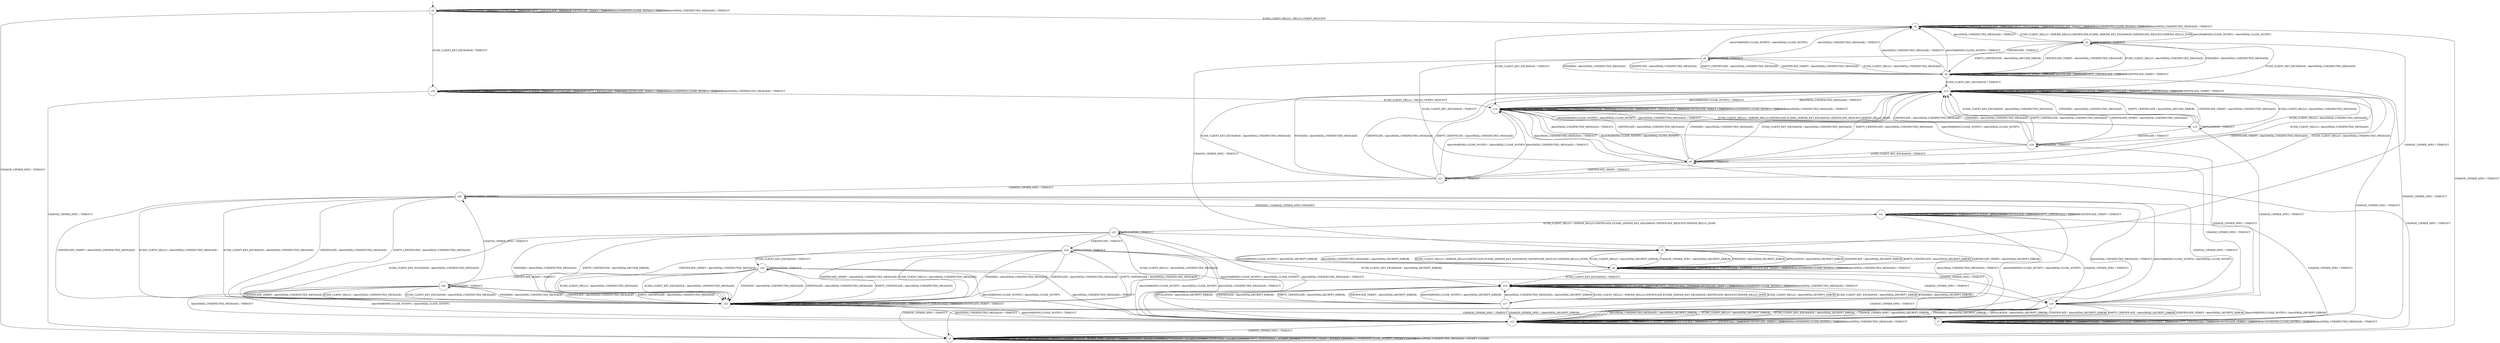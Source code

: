 digraph g {

	s0 [shape="circle" label="s0"];
	s1 [shape="circle" label="s1"];
	s2 [shape="circle" label="s2"];
	s3 [shape="circle" label="s3"];
	s4 [shape="circle" label="s4"];
	s5 [shape="circle" label="s5"];
	s6 [shape="circle" label="s6"];
	s7 [shape="circle" label="s7"];
	s8 [shape="circle" label="s8"];
	s9 [shape="circle" label="s9"];
	s10 [shape="circle" label="s10"];
	s11 [shape="circle" label="s11"];
	s12 [shape="circle" label="s12"];
	s13 [shape="circle" label="s13"];
	s14 [shape="circle" label="s14"];
	s15 [shape="circle" label="s15"];
	s16 [shape="circle" label="s16"];
	s17 [shape="circle" label="s17"];
	s18 [shape="circle" label="s18"];
	s19 [shape="circle" label="s19"];
	s20 [shape="circle" label="s20"];
	s21 [shape="circle" label="s21"];
	s22 [shape="circle" label="s22"];
	s23 [shape="circle" label="s23"];
	s24 [shape="circle" label="s24"];
	s25 [shape="circle" label="s25"];
	s26 [shape="circle" label="s26"];
	s0 -> s2 [label="ECDH_CLIENT_HELLO / HELLO_VERIFY_REQUEST"];
	s0 -> s18 [label="ECDH_CLIENT_KEY_EXCHANGE / TIMEOUT"];
	s0 -> s1 [label="CHANGE_CIPHER_SPEC / TIMEOUT"];
	s0 -> s0 [label="FINISHED / TIMEOUT"];
	s0 -> s0 [label="APPLICATION / TIMEOUT"];
	s0 -> s0 [label="CERTIFICATE / TIMEOUT"];
	s0 -> s0 [label="EMPTY_CERTIFICATE / TIMEOUT"];
	s0 -> s0 [label="CERTIFICATE_VERIFY / TIMEOUT"];
	s0 -> s0 [label="Alert(WARNING,CLOSE_NOTIFY) / TIMEOUT"];
	s0 -> s0 [label="Alert(FATAL,UNEXPECTED_MESSAGE) / TIMEOUT"];
	s1 -> s1 [label="ECDH_CLIENT_HELLO / SOCKET_CLOSED"];
	s1 -> s1 [label="ECDH_CLIENT_KEY_EXCHANGE / SOCKET_CLOSED"];
	s1 -> s1 [label="CHANGE_CIPHER_SPEC / SOCKET_CLOSED"];
	s1 -> s1 [label="FINISHED / SOCKET_CLOSED"];
	s1 -> s1 [label="APPLICATION / SOCKET_CLOSED"];
	s1 -> s1 [label="CERTIFICATE / SOCKET_CLOSED"];
	s1 -> s1 [label="EMPTY_CERTIFICATE / SOCKET_CLOSED"];
	s1 -> s1 [label="CERTIFICATE_VERIFY / SOCKET_CLOSED"];
	s1 -> s1 [label="Alert(WARNING,CLOSE_NOTIFY) / SOCKET_CLOSED"];
	s1 -> s1 [label="Alert(FATAL,UNEXPECTED_MESSAGE) / SOCKET_CLOSED"];
	s2 -> s3 [label="ECDH_CLIENT_HELLO / SERVER_HELLO,CERTIFICATE,ECDHE_SERVER_KEY_EXCHANGE,CERTIFICATE_REQUEST,SERVER_HELLO_DONE"];
	s2 -> s14 [label="ECDH_CLIENT_KEY_EXCHANGE / TIMEOUT"];
	s2 -> s1 [label="CHANGE_CIPHER_SPEC / TIMEOUT"];
	s2 -> s2 [label="FINISHED / TIMEOUT"];
	s2 -> s2 [label="APPLICATION / TIMEOUT"];
	s2 -> s2 [label="CERTIFICATE / TIMEOUT"];
	s2 -> s2 [label="EMPTY_CERTIFICATE / TIMEOUT"];
	s2 -> s2 [label="CERTIFICATE_VERIFY / TIMEOUT"];
	s2 -> s2 [label="Alert(WARNING,CLOSE_NOTIFY) / TIMEOUT"];
	s2 -> s2 [label="Alert(FATAL,UNEXPECTED_MESSAGE) / TIMEOUT"];
	s3 -> s4 [label="ECDH_CLIENT_HELLO / Alert(FATAL,UNEXPECTED_MESSAGE)"];
	s3 -> s13 [label="ECDH_CLIENT_KEY_EXCHANGE / Alert(FATAL,UNEXPECTED_MESSAGE)"];
	s3 -> s5 [label="CHANGE_CIPHER_SPEC / TIMEOUT"];
	s3 -> s4 [label="FINISHED / Alert(FATAL,UNEXPECTED_MESSAGE)"];
	s3 -> s3 [label="APPLICATION / TIMEOUT"];
	s3 -> s8 [label="CERTIFICATE / TIMEOUT"];
	s3 -> s4 [label="EMPTY_CERTIFICATE / Alert(FATAL,DECODE_ERROR)"];
	s3 -> s4 [label="CERTIFICATE_VERIFY / Alert(FATAL,UNEXPECTED_MESSAGE)"];
	s3 -> s2 [label="Alert(WARNING,CLOSE_NOTIFY) / Alert(FATAL,CLOSE_NOTIFY)"];
	s3 -> s2 [label="Alert(FATAL,UNEXPECTED_MESSAGE) / TIMEOUT"];
	s4 -> s4 [label="ECDH_CLIENT_HELLO / TIMEOUT"];
	s4 -> s13 [label="ECDH_CLIENT_KEY_EXCHANGE / TIMEOUT"];
	s4 -> s7 [label="CHANGE_CIPHER_SPEC / TIMEOUT"];
	s4 -> s4 [label="FINISHED / TIMEOUT"];
	s4 -> s4 [label="APPLICATION / TIMEOUT"];
	s4 -> s4 [label="CERTIFICATE / TIMEOUT"];
	s4 -> s4 [label="EMPTY_CERTIFICATE / TIMEOUT"];
	s4 -> s4 [label="CERTIFICATE_VERIFY / TIMEOUT"];
	s4 -> s2 [label="Alert(WARNING,CLOSE_NOTIFY) / TIMEOUT"];
	s4 -> s2 [label="Alert(FATAL,UNEXPECTED_MESSAGE) / TIMEOUT"];
	s5 -> s6 [label="ECDH_CLIENT_HELLO / Alert(FATAL,DECRYPT_ERROR)"];
	s5 -> s16 [label="ECDH_CLIENT_KEY_EXCHANGE / Alert(FATAL,DECRYPT_ERROR)"];
	s5 -> s6 [label="CHANGE_CIPHER_SPEC / Alert(FATAL,DECRYPT_ERROR)"];
	s5 -> s6 [label="FINISHED / Alert(FATAL,DECRYPT_ERROR)"];
	s5 -> s6 [label="APPLICATION / Alert(FATAL,DECRYPT_ERROR)"];
	s5 -> s6 [label="CERTIFICATE / Alert(FATAL,DECRYPT_ERROR)"];
	s5 -> s6 [label="EMPTY_CERTIFICATE / Alert(FATAL,DECRYPT_ERROR)"];
	s5 -> s6 [label="CERTIFICATE_VERIFY / Alert(FATAL,DECRYPT_ERROR)"];
	s5 -> s6 [label="Alert(WARNING,CLOSE_NOTIFY) / Alert(FATAL,DECRYPT_ERROR)"];
	s5 -> s6 [label="Alert(FATAL,UNEXPECTED_MESSAGE) / Alert(FATAL,DECRYPT_ERROR)"];
	s6 -> s5 [label="ECDH_CLIENT_HELLO / SERVER_HELLO,CERTIFICATE,ECDHE_SERVER_KEY_EXCHANGE,CERTIFICATE_REQUEST,SERVER_HELLO_DONE"];
	s6 -> s16 [label="ECDH_CLIENT_KEY_EXCHANGE / TIMEOUT"];
	s6 -> s1 [label="CHANGE_CIPHER_SPEC / TIMEOUT"];
	s6 -> s6 [label="FINISHED / TIMEOUT"];
	s6 -> s6 [label="APPLICATION / TIMEOUT"];
	s6 -> s6 [label="CERTIFICATE / TIMEOUT"];
	s6 -> s6 [label="EMPTY_CERTIFICATE / TIMEOUT"];
	s6 -> s6 [label="CERTIFICATE_VERIFY / TIMEOUT"];
	s6 -> s6 [label="Alert(WARNING,CLOSE_NOTIFY) / TIMEOUT"];
	s6 -> s6 [label="Alert(FATAL,UNEXPECTED_MESSAGE) / TIMEOUT"];
	s7 -> s7 [label="ECDH_CLIENT_HELLO / TIMEOUT"];
	s7 -> s7 [label="ECDH_CLIENT_KEY_EXCHANGE / TIMEOUT"];
	s7 -> s7 [label="CHANGE_CIPHER_SPEC / TIMEOUT"];
	s7 -> s7 [label="FINISHED / TIMEOUT"];
	s7 -> s7 [label="APPLICATION / TIMEOUT"];
	s7 -> s7 [label="CERTIFICATE / TIMEOUT"];
	s7 -> s7 [label="EMPTY_CERTIFICATE / TIMEOUT"];
	s7 -> s7 [label="CERTIFICATE_VERIFY / TIMEOUT"];
	s7 -> s7 [label="Alert(WARNING,CLOSE_NOTIFY) / TIMEOUT"];
	s7 -> s7 [label="Alert(FATAL,UNEXPECTED_MESSAGE) / TIMEOUT"];
	s8 -> s4 [label="ECDH_CLIENT_HELLO / Alert(FATAL,UNEXPECTED_MESSAGE)"];
	s8 -> s9 [label="ECDH_CLIENT_KEY_EXCHANGE / TIMEOUT"];
	s8 -> s5 [label="CHANGE_CIPHER_SPEC / TIMEOUT"];
	s8 -> s4 [label="FINISHED / Alert(FATAL,UNEXPECTED_MESSAGE)"];
	s8 -> s8 [label="APPLICATION / TIMEOUT"];
	s8 -> s4 [label="CERTIFICATE / Alert(FATAL,UNEXPECTED_MESSAGE)"];
	s8 -> s4 [label="EMPTY_CERTIFICATE / Alert(FATAL,UNEXPECTED_MESSAGE)"];
	s8 -> s4 [label="CERTIFICATE_VERIFY / Alert(FATAL,UNEXPECTED_MESSAGE)"];
	s8 -> s2 [label="Alert(WARNING,CLOSE_NOTIFY) / Alert(FATAL,CLOSE_NOTIFY)"];
	s8 -> s2 [label="Alert(FATAL,UNEXPECTED_MESSAGE) / TIMEOUT"];
	s9 -> s13 [label="ECDH_CLIENT_HELLO / Alert(FATAL,UNEXPECTED_MESSAGE)"];
	s9 -> s13 [label="ECDH_CLIENT_KEY_EXCHANGE / Alert(FATAL,UNEXPECTED_MESSAGE)"];
	s9 -> s10 [label="CHANGE_CIPHER_SPEC / TIMEOUT"];
	s9 -> s13 [label="FINISHED / Alert(FATAL,UNEXPECTED_MESSAGE)"];
	s9 -> s9 [label="APPLICATION / TIMEOUT"];
	s9 -> s13 [label="CERTIFICATE / Alert(FATAL,UNEXPECTED_MESSAGE)"];
	s9 -> s13 [label="EMPTY_CERTIFICATE / Alert(FATAL,UNEXPECTED_MESSAGE)"];
	s9 -> s11 [label="CERTIFICATE_VERIFY / TIMEOUT"];
	s9 -> s14 [label="Alert(WARNING,CLOSE_NOTIFY) / Alert(FATAL,CLOSE_NOTIFY)"];
	s9 -> s14 [label="Alert(FATAL,UNEXPECTED_MESSAGE) / TIMEOUT"];
	s10 -> s12 [label="ECDH_CLIENT_HELLO / Alert(FATAL,DECRYPT_ERROR)"];
	s10 -> s12 [label="ECDH_CLIENT_KEY_EXCHANGE / Alert(FATAL,DECRYPT_ERROR)"];
	s10 -> s12 [label="CHANGE_CIPHER_SPEC / Alert(FATAL,DECRYPT_ERROR)"];
	s10 -> s12 [label="FINISHED / Alert(FATAL,DECRYPT_ERROR)"];
	s10 -> s12 [label="APPLICATION / Alert(FATAL,DECRYPT_ERROR)"];
	s10 -> s12 [label="CERTIFICATE / Alert(FATAL,DECRYPT_ERROR)"];
	s10 -> s12 [label="EMPTY_CERTIFICATE / Alert(FATAL,DECRYPT_ERROR)"];
	s10 -> s12 [label="CERTIFICATE_VERIFY / Alert(FATAL,DECRYPT_ERROR)"];
	s10 -> s12 [label="Alert(WARNING,CLOSE_NOTIFY) / Alert(FATAL,DECRYPT_ERROR)"];
	s10 -> s12 [label="Alert(FATAL,UNEXPECTED_MESSAGE) / Alert(FATAL,DECRYPT_ERROR)"];
	s11 -> s13 [label="ECDH_CLIENT_HELLO / Alert(FATAL,UNEXPECTED_MESSAGE)"];
	s11 -> s13 [label="ECDH_CLIENT_KEY_EXCHANGE / Alert(FATAL,UNEXPECTED_MESSAGE)"];
	s11 -> s20 [label="CHANGE_CIPHER_SPEC / TIMEOUT"];
	s11 -> s13 [label="FINISHED / Alert(FATAL,UNEXPECTED_MESSAGE)"];
	s11 -> s11 [label="APPLICATION / TIMEOUT"];
	s11 -> s13 [label="CERTIFICATE / Alert(FATAL,UNEXPECTED_MESSAGE)"];
	s11 -> s13 [label="EMPTY_CERTIFICATE / Alert(FATAL,UNEXPECTED_MESSAGE)"];
	s11 -> s13 [label="CERTIFICATE_VERIFY / Alert(FATAL,UNEXPECTED_MESSAGE)"];
	s11 -> s14 [label="Alert(WARNING,CLOSE_NOTIFY) / Alert(FATAL,CLOSE_NOTIFY)"];
	s11 -> s14 [label="Alert(FATAL,UNEXPECTED_MESSAGE) / TIMEOUT"];
	s12 -> s12 [label="ECDH_CLIENT_HELLO / TIMEOUT"];
	s12 -> s12 [label="ECDH_CLIENT_KEY_EXCHANGE / TIMEOUT"];
	s12 -> s1 [label="CHANGE_CIPHER_SPEC / TIMEOUT"];
	s12 -> s12 [label="FINISHED / TIMEOUT"];
	s12 -> s12 [label="APPLICATION / TIMEOUT"];
	s12 -> s12 [label="CERTIFICATE / TIMEOUT"];
	s12 -> s12 [label="EMPTY_CERTIFICATE / TIMEOUT"];
	s12 -> s12 [label="CERTIFICATE_VERIFY / TIMEOUT"];
	s12 -> s12 [label="Alert(WARNING,CLOSE_NOTIFY) / TIMEOUT"];
	s12 -> s12 [label="Alert(FATAL,UNEXPECTED_MESSAGE) / TIMEOUT"];
	s13 -> s13 [label="ECDH_CLIENT_HELLO / TIMEOUT"];
	s13 -> s13 [label="ECDH_CLIENT_KEY_EXCHANGE / TIMEOUT"];
	s13 -> s7 [label="CHANGE_CIPHER_SPEC / TIMEOUT"];
	s13 -> s13 [label="FINISHED / TIMEOUT"];
	s13 -> s13 [label="APPLICATION / TIMEOUT"];
	s13 -> s13 [label="CERTIFICATE / TIMEOUT"];
	s13 -> s13 [label="EMPTY_CERTIFICATE / TIMEOUT"];
	s13 -> s13 [label="CERTIFICATE_VERIFY / TIMEOUT"];
	s13 -> s14 [label="Alert(WARNING,CLOSE_NOTIFY) / TIMEOUT"];
	s13 -> s14 [label="Alert(FATAL,UNEXPECTED_MESSAGE) / TIMEOUT"];
	s14 -> s15 [label="ECDH_CLIENT_HELLO / SERVER_HELLO,CERTIFICATE,ECDHE_SERVER_KEY_EXCHANGE,CERTIFICATE_REQUEST,SERVER_HELLO_DONE"];
	s14 -> s14 [label="ECDH_CLIENT_KEY_EXCHANGE / TIMEOUT"];
	s14 -> s1 [label="CHANGE_CIPHER_SPEC / TIMEOUT"];
	s14 -> s14 [label="FINISHED / TIMEOUT"];
	s14 -> s14 [label="APPLICATION / TIMEOUT"];
	s14 -> s14 [label="CERTIFICATE / TIMEOUT"];
	s14 -> s14 [label="EMPTY_CERTIFICATE / TIMEOUT"];
	s14 -> s14 [label="CERTIFICATE_VERIFY / TIMEOUT"];
	s14 -> s14 [label="Alert(WARNING,CLOSE_NOTIFY) / TIMEOUT"];
	s14 -> s14 [label="Alert(FATAL,UNEXPECTED_MESSAGE) / TIMEOUT"];
	s15 -> s13 [label="ECDH_CLIENT_HELLO / Alert(FATAL,UNEXPECTED_MESSAGE)"];
	s15 -> s13 [label="ECDH_CLIENT_KEY_EXCHANGE / Alert(FATAL,UNEXPECTED_MESSAGE)"];
	s15 -> s10 [label="CHANGE_CIPHER_SPEC / TIMEOUT"];
	s15 -> s13 [label="FINISHED / Alert(FATAL,UNEXPECTED_MESSAGE)"];
	s15 -> s15 [label="APPLICATION / TIMEOUT"];
	s15 -> s19 [label="CERTIFICATE / TIMEOUT"];
	s15 -> s13 [label="EMPTY_CERTIFICATE / Alert(FATAL,DECODE_ERROR)"];
	s15 -> s13 [label="CERTIFICATE_VERIFY / Alert(FATAL,UNEXPECTED_MESSAGE)"];
	s15 -> s14 [label="Alert(WARNING,CLOSE_NOTIFY) / Alert(FATAL,CLOSE_NOTIFY)"];
	s15 -> s14 [label="Alert(FATAL,UNEXPECTED_MESSAGE) / TIMEOUT"];
	s16 -> s17 [label="ECDH_CLIENT_HELLO / SERVER_HELLO,CERTIFICATE,ECDHE_SERVER_KEY_EXCHANGE,CERTIFICATE_REQUEST,SERVER_HELLO_DONE"];
	s16 -> s16 [label="ECDH_CLIENT_KEY_EXCHANGE / TIMEOUT"];
	s16 -> s1 [label="CHANGE_CIPHER_SPEC / TIMEOUT"];
	s16 -> s16 [label="FINISHED / TIMEOUT"];
	s16 -> s16 [label="APPLICATION / TIMEOUT"];
	s16 -> s16 [label="CERTIFICATE / TIMEOUT"];
	s16 -> s16 [label="EMPTY_CERTIFICATE / TIMEOUT"];
	s16 -> s16 [label="CERTIFICATE_VERIFY / TIMEOUT"];
	s16 -> s16 [label="Alert(WARNING,CLOSE_NOTIFY) / TIMEOUT"];
	s16 -> s16 [label="Alert(FATAL,UNEXPECTED_MESSAGE) / TIMEOUT"];
	s17 -> s16 [label="ECDH_CLIENT_HELLO / Alert(FATAL,DECRYPT_ERROR)"];
	s17 -> s16 [label="ECDH_CLIENT_KEY_EXCHANGE / Alert(FATAL,DECRYPT_ERROR)"];
	s17 -> s12 [label="CHANGE_CIPHER_SPEC / Alert(FATAL,DECRYPT_ERROR)"];
	s17 -> s16 [label="FINISHED / Alert(FATAL,DECRYPT_ERROR)"];
	s17 -> s16 [label="APPLICATION / Alert(FATAL,DECRYPT_ERROR)"];
	s17 -> s16 [label="CERTIFICATE / Alert(FATAL,DECRYPT_ERROR)"];
	s17 -> s16 [label="EMPTY_CERTIFICATE / Alert(FATAL,DECRYPT_ERROR)"];
	s17 -> s16 [label="CERTIFICATE_VERIFY / Alert(FATAL,DECRYPT_ERROR)"];
	s17 -> s16 [label="Alert(WARNING,CLOSE_NOTIFY) / Alert(FATAL,DECRYPT_ERROR)"];
	s17 -> s16 [label="Alert(FATAL,UNEXPECTED_MESSAGE) / Alert(FATAL,DECRYPT_ERROR)"];
	s18 -> s14 [label="ECDH_CLIENT_HELLO / HELLO_VERIFY_REQUEST"];
	s18 -> s18 [label="ECDH_CLIENT_KEY_EXCHANGE / TIMEOUT"];
	s18 -> s1 [label="CHANGE_CIPHER_SPEC / TIMEOUT"];
	s18 -> s18 [label="FINISHED / TIMEOUT"];
	s18 -> s18 [label="APPLICATION / TIMEOUT"];
	s18 -> s18 [label="CERTIFICATE / TIMEOUT"];
	s18 -> s18 [label="EMPTY_CERTIFICATE / TIMEOUT"];
	s18 -> s18 [label="CERTIFICATE_VERIFY / TIMEOUT"];
	s18 -> s18 [label="Alert(WARNING,CLOSE_NOTIFY) / TIMEOUT"];
	s18 -> s18 [label="Alert(FATAL,UNEXPECTED_MESSAGE) / TIMEOUT"];
	s19 -> s13 [label="ECDH_CLIENT_HELLO / Alert(FATAL,UNEXPECTED_MESSAGE)"];
	s19 -> s9 [label="ECDH_CLIENT_KEY_EXCHANGE / TIMEOUT"];
	s19 -> s10 [label="CHANGE_CIPHER_SPEC / TIMEOUT"];
	s19 -> s13 [label="FINISHED / Alert(FATAL,UNEXPECTED_MESSAGE)"];
	s19 -> s19 [label="APPLICATION / TIMEOUT"];
	s19 -> s13 [label="CERTIFICATE / Alert(FATAL,UNEXPECTED_MESSAGE)"];
	s19 -> s13 [label="EMPTY_CERTIFICATE / Alert(FATAL,UNEXPECTED_MESSAGE)"];
	s19 -> s13 [label="CERTIFICATE_VERIFY / Alert(FATAL,UNEXPECTED_MESSAGE)"];
	s19 -> s14 [label="Alert(WARNING,CLOSE_NOTIFY) / Alert(FATAL,CLOSE_NOTIFY)"];
	s19 -> s14 [label="Alert(FATAL,UNEXPECTED_MESSAGE) / TIMEOUT"];
	s20 -> s22 [label="ECDH_CLIENT_HELLO / Alert(FATAL,UNEXPECTED_MESSAGE)"];
	s20 -> s22 [label="ECDH_CLIENT_KEY_EXCHANGE / Alert(FATAL,UNEXPECTED_MESSAGE)"];
	s20 -> s10 [label="CHANGE_CIPHER_SPEC / TIMEOUT"];
	s20 -> s21 [label="FINISHED / CHANGE_CIPHER_SPEC,FINISHED"];
	s20 -> s20 [label="APPLICATION / TIMEOUT"];
	s20 -> s22 [label="CERTIFICATE / Alert(FATAL,UNEXPECTED_MESSAGE)"];
	s20 -> s22 [label="EMPTY_CERTIFICATE / Alert(FATAL,UNEXPECTED_MESSAGE)"];
	s20 -> s22 [label="CERTIFICATE_VERIFY / Alert(FATAL,UNEXPECTED_MESSAGE)"];
	s20 -> s12 [label="Alert(WARNING,CLOSE_NOTIFY) / Alert(FATAL,CLOSE_NOTIFY)"];
	s20 -> s12 [label="Alert(FATAL,UNEXPECTED_MESSAGE) / TIMEOUT"];
	s21 -> s23 [label="ECDH_CLIENT_HELLO / SERVER_HELLO,CERTIFICATE,ECDHE_SERVER_KEY_EXCHANGE,CERTIFICATE_REQUEST,SERVER_HELLO_DONE"];
	s21 -> s21 [label="ECDH_CLIENT_KEY_EXCHANGE / TIMEOUT"];
	s21 -> s7 [label="CHANGE_CIPHER_SPEC / TIMEOUT"];
	s21 -> s21 [label="FINISHED / TIMEOUT"];
	s21 -> s21 [label="APPLICATION / APPLICATION"];
	s21 -> s21 [label="CERTIFICATE / TIMEOUT"];
	s21 -> s21 [label="EMPTY_CERTIFICATE / TIMEOUT"];
	s21 -> s21 [label="CERTIFICATE_VERIFY / TIMEOUT"];
	s21 -> s12 [label="Alert(WARNING,CLOSE_NOTIFY) / Alert(FATAL,CLOSE_NOTIFY)"];
	s21 -> s12 [label="Alert(FATAL,UNEXPECTED_MESSAGE) / TIMEOUT"];
	s22 -> s22 [label="ECDH_CLIENT_HELLO / TIMEOUT"];
	s22 -> s22 [label="ECDH_CLIENT_KEY_EXCHANGE / TIMEOUT"];
	s22 -> s7 [label="CHANGE_CIPHER_SPEC / TIMEOUT"];
	s22 -> s22 [label="FINISHED / TIMEOUT"];
	s22 -> s22 [label="APPLICATION / TIMEOUT"];
	s22 -> s22 [label="CERTIFICATE / TIMEOUT"];
	s22 -> s22 [label="EMPTY_CERTIFICATE / TIMEOUT"];
	s22 -> s22 [label="CERTIFICATE_VERIFY / TIMEOUT"];
	s22 -> s12 [label="Alert(WARNING,CLOSE_NOTIFY) / TIMEOUT"];
	s22 -> s12 [label="Alert(FATAL,UNEXPECTED_MESSAGE) / TIMEOUT"];
	s23 -> s22 [label="ECDH_CLIENT_HELLO / Alert(FATAL,UNEXPECTED_MESSAGE)"];
	s23 -> s22 [label="ECDH_CLIENT_KEY_EXCHANGE / Alert(FATAL,UNEXPECTED_MESSAGE)"];
	s23 -> s10 [label="CHANGE_CIPHER_SPEC / TIMEOUT"];
	s23 -> s22 [label="FINISHED / Alert(FATAL,UNEXPECTED_MESSAGE)"];
	s23 -> s23 [label="APPLICATION / TIMEOUT"];
	s23 -> s24 [label="CERTIFICATE / TIMEOUT"];
	s23 -> s22 [label="EMPTY_CERTIFICATE / Alert(FATAL,DECODE_ERROR)"];
	s23 -> s22 [label="CERTIFICATE_VERIFY / Alert(FATAL,UNEXPECTED_MESSAGE)"];
	s23 -> s12 [label="Alert(WARNING,CLOSE_NOTIFY) / Alert(FATAL,CLOSE_NOTIFY)"];
	s23 -> s12 [label="Alert(FATAL,UNEXPECTED_MESSAGE) / TIMEOUT"];
	s24 -> s22 [label="ECDH_CLIENT_HELLO / Alert(FATAL,UNEXPECTED_MESSAGE)"];
	s24 -> s25 [label="ECDH_CLIENT_KEY_EXCHANGE / TIMEOUT"];
	s24 -> s10 [label="CHANGE_CIPHER_SPEC / TIMEOUT"];
	s24 -> s22 [label="FINISHED / Alert(FATAL,UNEXPECTED_MESSAGE)"];
	s24 -> s24 [label="APPLICATION / TIMEOUT"];
	s24 -> s22 [label="CERTIFICATE / Alert(FATAL,UNEXPECTED_MESSAGE)"];
	s24 -> s22 [label="EMPTY_CERTIFICATE / Alert(FATAL,UNEXPECTED_MESSAGE)"];
	s24 -> s22 [label="CERTIFICATE_VERIFY / Alert(FATAL,UNEXPECTED_MESSAGE)"];
	s24 -> s12 [label="Alert(WARNING,CLOSE_NOTIFY) / Alert(FATAL,CLOSE_NOTIFY)"];
	s24 -> s12 [label="Alert(FATAL,UNEXPECTED_MESSAGE) / TIMEOUT"];
	s25 -> s22 [label="ECDH_CLIENT_HELLO / Alert(FATAL,UNEXPECTED_MESSAGE)"];
	s25 -> s22 [label="ECDH_CLIENT_KEY_EXCHANGE / Alert(FATAL,UNEXPECTED_MESSAGE)"];
	s25 -> s10 [label="CHANGE_CIPHER_SPEC / TIMEOUT"];
	s25 -> s22 [label="FINISHED / Alert(FATAL,UNEXPECTED_MESSAGE)"];
	s25 -> s25 [label="APPLICATION / TIMEOUT"];
	s25 -> s22 [label="CERTIFICATE / Alert(FATAL,UNEXPECTED_MESSAGE)"];
	s25 -> s22 [label="EMPTY_CERTIFICATE / Alert(FATAL,UNEXPECTED_MESSAGE)"];
	s25 -> s26 [label="CERTIFICATE_VERIFY / TIMEOUT"];
	s25 -> s12 [label="Alert(WARNING,CLOSE_NOTIFY) / Alert(FATAL,CLOSE_NOTIFY)"];
	s25 -> s12 [label="Alert(FATAL,UNEXPECTED_MESSAGE) / TIMEOUT"];
	s26 -> s22 [label="ECDH_CLIENT_HELLO / Alert(FATAL,UNEXPECTED_MESSAGE)"];
	s26 -> s22 [label="ECDH_CLIENT_KEY_EXCHANGE / Alert(FATAL,UNEXPECTED_MESSAGE)"];
	s26 -> s20 [label="CHANGE_CIPHER_SPEC / TIMEOUT"];
	s26 -> s22 [label="FINISHED / Alert(FATAL,UNEXPECTED_MESSAGE)"];
	s26 -> s26 [label="APPLICATION / TIMEOUT"];
	s26 -> s22 [label="CERTIFICATE / Alert(FATAL,UNEXPECTED_MESSAGE)"];
	s26 -> s22 [label="EMPTY_CERTIFICATE / Alert(FATAL,UNEXPECTED_MESSAGE)"];
	s26 -> s22 [label="CERTIFICATE_VERIFY / Alert(FATAL,UNEXPECTED_MESSAGE)"];
	s26 -> s12 [label="Alert(WARNING,CLOSE_NOTIFY) / Alert(FATAL,CLOSE_NOTIFY)"];
	s26 -> s12 [label="Alert(FATAL,UNEXPECTED_MESSAGE) / TIMEOUT"];

__start0 [label="" shape="none" width="0" height="0"];
__start0 -> s0;

}
